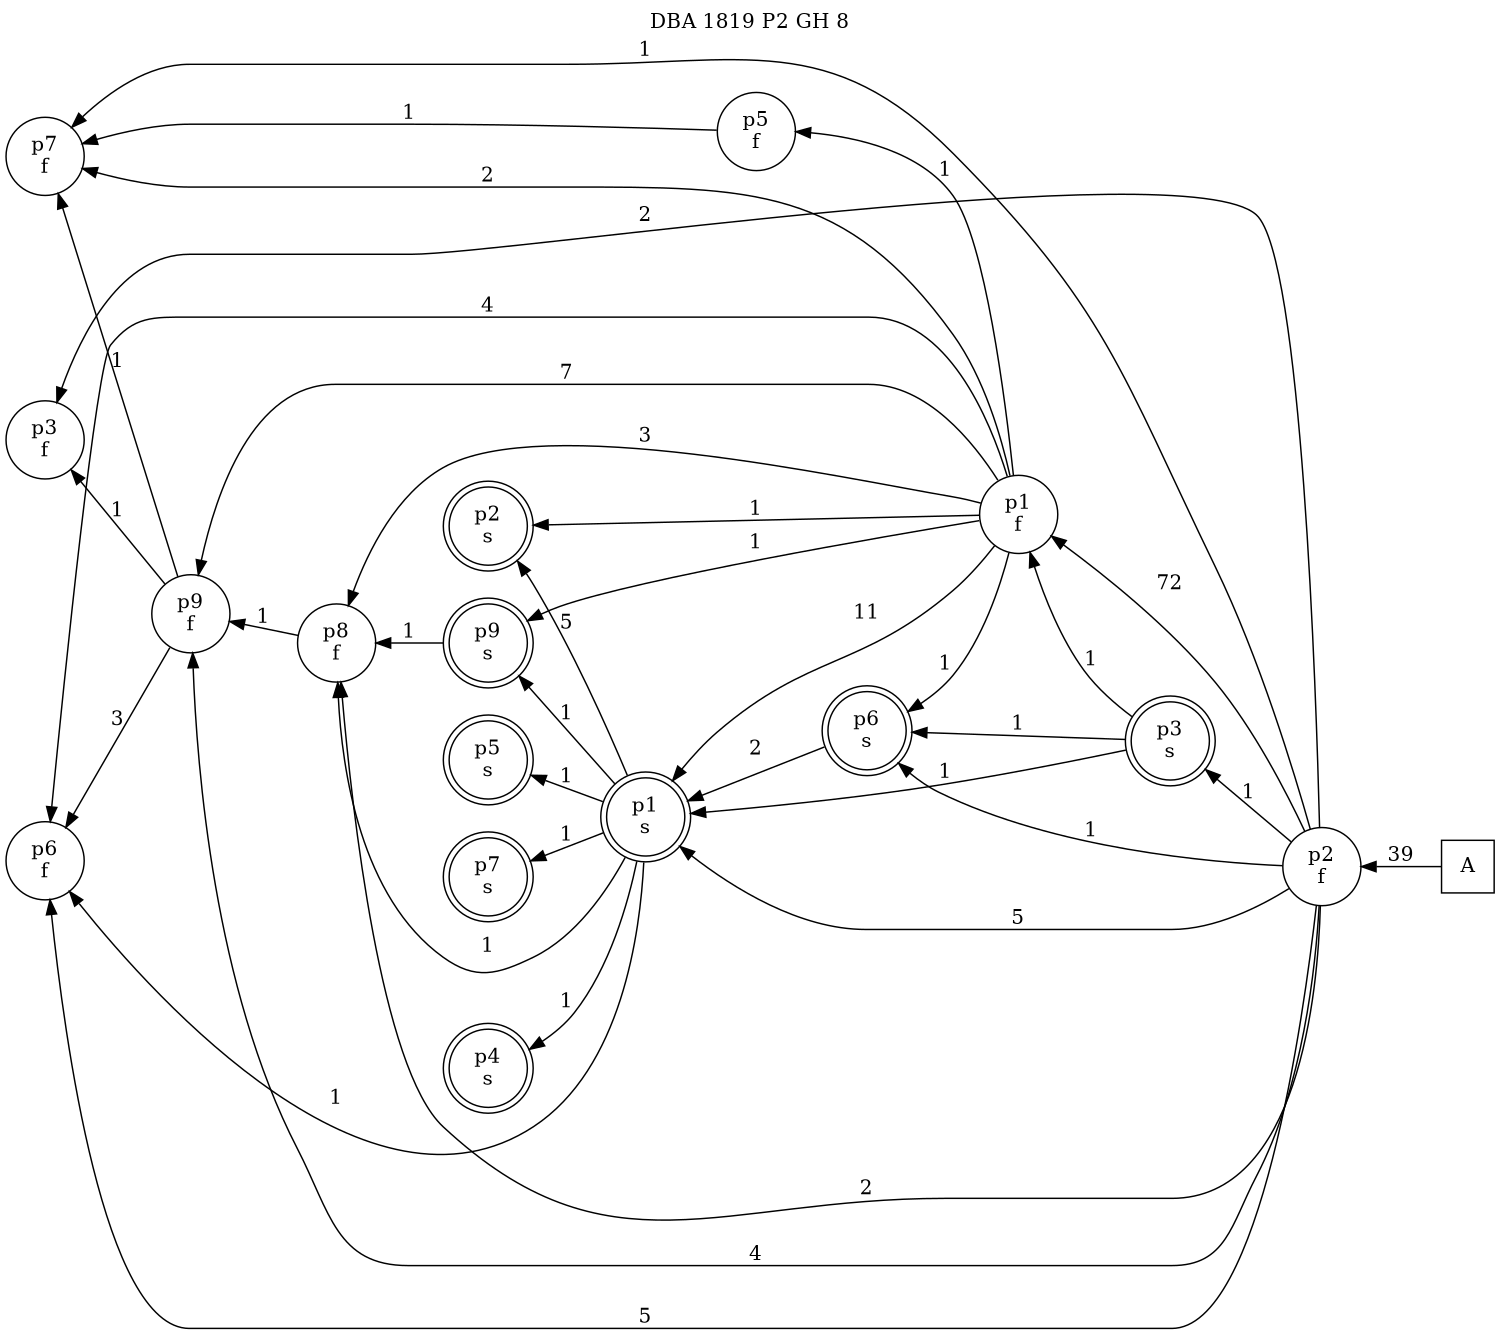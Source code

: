 digraph DBA_1819_P2_GH_8_LOW {
labelloc="tl"
label= " DBA 1819 P2 GH 8 "
rankdir="RL";
graph [ size=" 10 , 10 !"]

"A" [shape="square" label="A"]
"p2_f" [shape="circle" label="p2
f"]
"p1_f" [shape="circle" label="p1
f"]
"p9_f" [shape="circle" label="p9
f"]
"p3_f" [shape="circle" label="p3
f"]
"p7_f" [shape="circle" label="p7
f"]
"p6_f" [shape="circle" label="p6
f"]
"p6_s" [shape="doublecircle" label="p6
s"]
"p1_s" [shape="doublecircle" label="p1
s"]
"p2_s" [shape="doublecircle" label="p2
s"]
"p3_s" [shape="doublecircle" label="p3
s"]
"p7_s" [shape="doublecircle" label="p7
s"]
"p8_f" [shape="circle" label="p8
f"]
"p4_s" [shape="doublecircle" label="p4
s"]
"p9_s" [shape="doublecircle" label="p9
s"]
"p5_f" [shape="circle" label="p5
f"]
"p5_s" [shape="doublecircle" label="p5
s"]
"A" -> "p2_f" [ label=39]
"p2_f" -> "p1_f" [ label=72]
"p2_f" -> "p9_f" [ label=4]
"p2_f" -> "p3_f" [ label=2]
"p2_f" -> "p7_f" [ label=1]
"p2_f" -> "p6_f" [ label=5]
"p2_f" -> "p6_s" [ label=1]
"p2_f" -> "p1_s" [ label=5]
"p2_f" -> "p3_s" [ label=1]
"p2_f" -> "p8_f" [ label=2]
"p1_f" -> "p9_f" [ label=7]
"p1_f" -> "p7_f" [ label=2]
"p1_f" -> "p6_f" [ label=4]
"p1_f" -> "p6_s" [ label=1]
"p1_f" -> "p1_s" [ label=11]
"p1_f" -> "p2_s" [ label=1]
"p1_f" -> "p8_f" [ label=3]
"p1_f" -> "p9_s" [ label=1]
"p1_f" -> "p5_f" [ label=1]
"p9_f" -> "p3_f" [ label=1]
"p9_f" -> "p7_f" [ label=1]
"p9_f" -> "p6_f" [ label=3]
"p6_s" -> "p1_s" [ label=2]
"p1_s" -> "p6_f" [ label=1]
"p1_s" -> "p2_s" [ label=5]
"p1_s" -> "p7_s" [ label=1]
"p1_s" -> "p8_f" [ label=1]
"p1_s" -> "p4_s" [ label=1]
"p1_s" -> "p9_s" [ label=1]
"p1_s" -> "p5_s" [ label=1]
"p3_s" -> "p1_f" [ label=1]
"p3_s" -> "p6_s" [ label=1]
"p3_s" -> "p1_s" [ label=1]
"p8_f" -> "p9_f" [ label=1]
"p9_s" -> "p8_f" [ label=1]
"p5_f" -> "p7_f" [ label=1]
}
